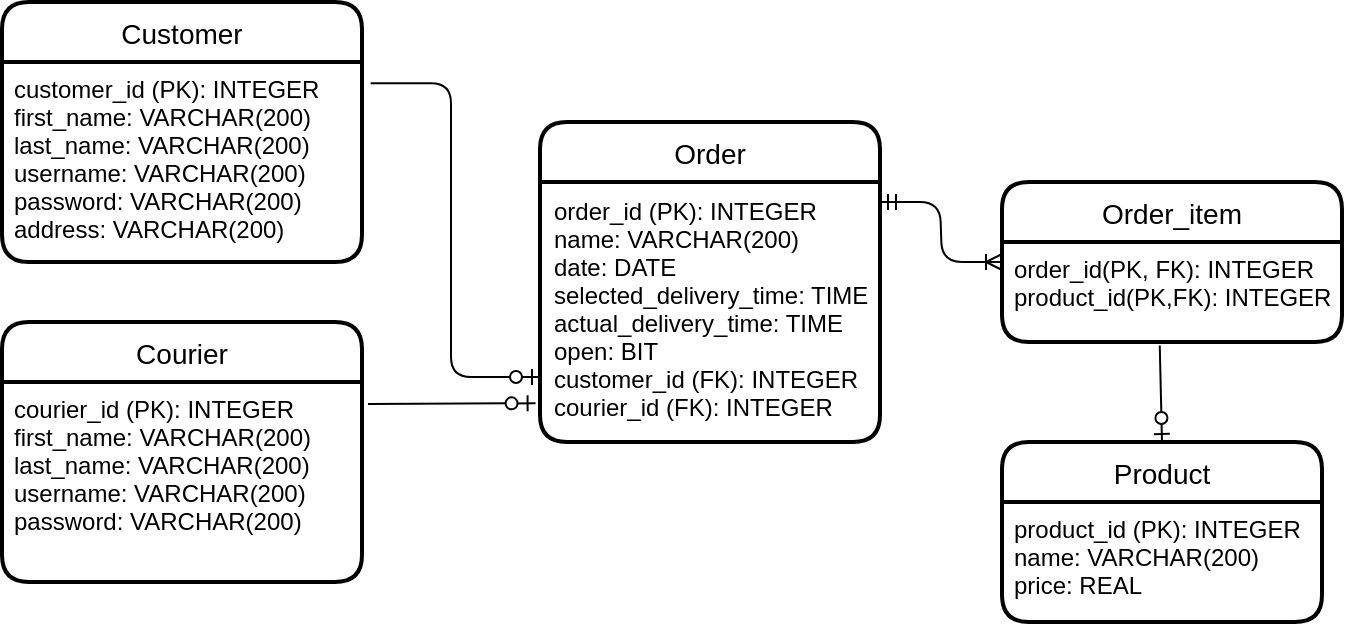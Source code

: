<mxfile version="13.7.3" type="gitlab">
  <diagram id="D7w8k0gICd9dAQHVXohI" name="Page-1">
    <mxGraphModel dx="1038" dy="548" grid="1" gridSize="10" guides="1" tooltips="1" connect="1" arrows="1" fold="1" page="1" pageScale="1" pageWidth="827" pageHeight="1169" math="0" shadow="0">
      <root>
        <mxCell id="0" />
        <mxCell id="1" parent="0" />
        <mxCell id="AXflARSjIoXnntohc46y-8" value="Order" style="swimlane;childLayout=stackLayout;horizontal=1;startSize=30;horizontalStack=0;rounded=1;fontSize=14;fontStyle=0;strokeWidth=2;resizeParent=0;resizeLast=1;shadow=0;dashed=0;align=center;" vertex="1" parent="1">
          <mxGeometry x="329" y="140" width="170" height="160" as="geometry" />
        </mxCell>
        <mxCell id="AXflARSjIoXnntohc46y-9" value="order_id (PK): INTEGER&#xa;name: VARCHAR(200)&#xa;date: DATE&#xa;selected_delivery_time: TIME&#xa;actual_delivery_time: TIME&#xa;open: BIT&#xa;customer_id (FK): INTEGER&#xa;courier_id (FK): INTEGER" style="align=left;strokeColor=none;fillColor=none;spacingLeft=4;fontSize=12;verticalAlign=top;resizable=0;rotatable=0;part=1;spacing=3;" vertex="1" parent="AXflARSjIoXnntohc46y-8">
          <mxGeometry y="30" width="170" height="130" as="geometry" />
        </mxCell>
        <mxCell id="AXflARSjIoXnntohc46y-10" value="Product" style="swimlane;childLayout=stackLayout;horizontal=1;startSize=30;horizontalStack=0;rounded=1;fontSize=14;fontStyle=0;strokeWidth=2;resizeParent=0;resizeLast=1;shadow=0;dashed=0;align=center;" vertex="1" parent="1">
          <mxGeometry x="560" y="300" width="160" height="90" as="geometry" />
        </mxCell>
        <mxCell id="AXflARSjIoXnntohc46y-11" value="product_id (PK): INTEGER&#xa;name: VARCHAR(200)&#xa;price: REAL&#xa;" style="align=left;strokeColor=none;fillColor=none;spacingLeft=4;fontSize=12;verticalAlign=top;resizable=0;rotatable=0;part=1;" vertex="1" parent="AXflARSjIoXnntohc46y-10">
          <mxGeometry y="30" width="160" height="60" as="geometry" />
        </mxCell>
        <mxCell id="AXflARSjIoXnntohc46y-12" value="Order_item" style="swimlane;childLayout=stackLayout;horizontal=1;startSize=30;horizontalStack=0;rounded=1;fontSize=14;fontStyle=0;strokeWidth=2;resizeParent=0;resizeLast=1;shadow=0;dashed=0;align=center;" vertex="1" parent="1">
          <mxGeometry x="560" y="170" width="170" height="80" as="geometry" />
        </mxCell>
        <mxCell id="AXflARSjIoXnntohc46y-13" value="order_id(PK, FK): INTEGER&#xa;product_id(PK,FK): INTEGER" style="align=left;strokeColor=none;fillColor=none;spacingLeft=4;fontSize=12;verticalAlign=top;resizable=0;rotatable=0;part=1;" vertex="1" parent="AXflARSjIoXnntohc46y-12">
          <mxGeometry y="30" width="170" height="50" as="geometry" />
        </mxCell>
        <mxCell id="AXflARSjIoXnntohc46y-14" value="" style="edgeStyle=orthogonalEdgeStyle;fontSize=12;html=1;endArrow=ERzeroToOne;endFill=1;exitX=1.024;exitY=0.106;exitDx=0;exitDy=0;exitPerimeter=0;entryX=0;entryY=0.75;entryDx=0;entryDy=0;" edge="1" parent="1" source="AXflARSjIoXnntohc46y-2" target="AXflARSjIoXnntohc46y-9">
          <mxGeometry width="100" height="100" relative="1" as="geometry">
            <mxPoint x="360" y="330" as="sourcePoint" />
            <mxPoint x="460" y="230" as="targetPoint" />
          </mxGeometry>
        </mxCell>
        <mxCell id="AXflARSjIoXnntohc46y-15" value="" style="fontSize=12;html=1;endArrow=ERzeroToOne;endFill=1;entryX=-0.013;entryY=0.851;entryDx=0;entryDy=0;entryPerimeter=0;" edge="1" parent="1" target="AXflARSjIoXnntohc46y-9">
          <mxGeometry width="100" height="100" relative="1" as="geometry">
            <mxPoint x="243" y="281" as="sourcePoint" />
            <mxPoint x="320" y="279" as="targetPoint" />
          </mxGeometry>
        </mxCell>
        <mxCell id="AXflARSjIoXnntohc46y-3" value="Courier" style="swimlane;childLayout=stackLayout;horizontal=1;startSize=30;horizontalStack=0;rounded=1;fontSize=14;fontStyle=0;strokeWidth=2;resizeParent=0;resizeLast=1;shadow=0;dashed=0;align=center;" vertex="1" parent="1">
          <mxGeometry x="60" y="240" width="180" height="130" as="geometry" />
        </mxCell>
        <mxCell id="AXflARSjIoXnntohc46y-4" value="courier_id (PK): INTEGER&#xa;first_name: VARCHAR(200)&#xa;last_name: VARCHAR(200)&#xa;username: VARCHAR(200)&#xa;password: VARCHAR(200)&#xa;" style="align=left;strokeColor=none;fillColor=none;spacingLeft=4;fontSize=12;verticalAlign=top;resizable=0;rotatable=0;part=1;" vertex="1" parent="AXflARSjIoXnntohc46y-3">
          <mxGeometry y="30" width="180" height="100" as="geometry" />
        </mxCell>
        <mxCell id="AXflARSjIoXnntohc46y-1" value="Customer" style="swimlane;childLayout=stackLayout;horizontal=1;startSize=30;horizontalStack=0;rounded=1;fontSize=14;fontStyle=0;strokeWidth=2;resizeParent=0;resizeLast=1;shadow=0;dashed=0;align=center;" vertex="1" parent="1">
          <mxGeometry x="60" y="80" width="180" height="130" as="geometry" />
        </mxCell>
        <mxCell id="AXflARSjIoXnntohc46y-2" value="customer_id (PK): INTEGER&#xa;first_name: VARCHAR(200)&#xa;last_name: VARCHAR(200)&#xa;username: VARCHAR(200)&#xa;password: VARCHAR(200)&#xa;address: VARCHAR(200)" style="align=left;strokeColor=none;fillColor=none;spacingLeft=4;fontSize=12;verticalAlign=top;resizable=0;rotatable=0;part=1;" vertex="1" parent="AXflARSjIoXnntohc46y-1">
          <mxGeometry y="30" width="180" height="100" as="geometry" />
        </mxCell>
        <mxCell id="AXflARSjIoXnntohc46y-16" value="" style="edgeStyle=entityRelationEdgeStyle;fontSize=12;html=1;endArrow=ERoneToMany;startArrow=ERmandOne;exitX=1;exitY=0.077;exitDx=0;exitDy=0;entryX=0;entryY=0.5;entryDx=0;entryDy=0;exitPerimeter=0;" edge="1" parent="1" source="AXflARSjIoXnntohc46y-9" target="AXflARSjIoXnntohc46y-12">
          <mxGeometry width="100" height="100" relative="1" as="geometry">
            <mxPoint x="360" y="330" as="sourcePoint" />
            <mxPoint x="460" y="230" as="targetPoint" />
          </mxGeometry>
        </mxCell>
        <mxCell id="AXflARSjIoXnntohc46y-17" value="" style="fontSize=12;html=1;endArrow=ERzeroToOne;endFill=1;exitX=0.464;exitY=1.036;exitDx=0;exitDy=0;exitPerimeter=0;entryX=0.5;entryY=0;entryDx=0;entryDy=0;" edge="1" parent="1" source="AXflARSjIoXnntohc46y-13" target="AXflARSjIoXnntohc46y-10">
          <mxGeometry width="100" height="100" relative="1" as="geometry">
            <mxPoint x="360" y="330" as="sourcePoint" />
            <mxPoint x="460" y="230" as="targetPoint" />
          </mxGeometry>
        </mxCell>
      </root>
    </mxGraphModel>
  </diagram>
</mxfile>
